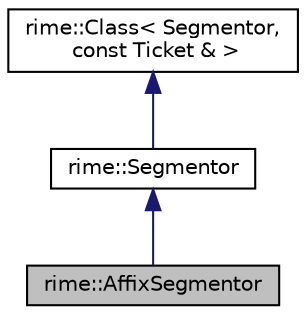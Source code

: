digraph "rime::AffixSegmentor"
{
  edge [fontname="Helvetica",fontsize="10",labelfontname="Helvetica",labelfontsize="10"];
  node [fontname="Helvetica",fontsize="10",shape=record];
  Node1 [label="rime::AffixSegmentor",height=0.2,width=0.4,color="black", fillcolor="grey75", style="filled" fontcolor="black"];
  Node2 -> Node1 [dir="back",color="midnightblue",fontsize="10",style="solid",fontname="Helvetica"];
  Node2 [label="rime::Segmentor",height=0.2,width=0.4,color="black", fillcolor="white", style="filled",URL="$a00168.html"];
  Node3 -> Node2 [dir="back",color="midnightblue",fontsize="10",style="solid",fontname="Helvetica"];
  Node3 [label="rime::Class\< Segmentor,\l const Ticket & \>",height=0.2,width=0.4,color="black", fillcolor="white", style="filled",URL="$a00017.html"];
}
